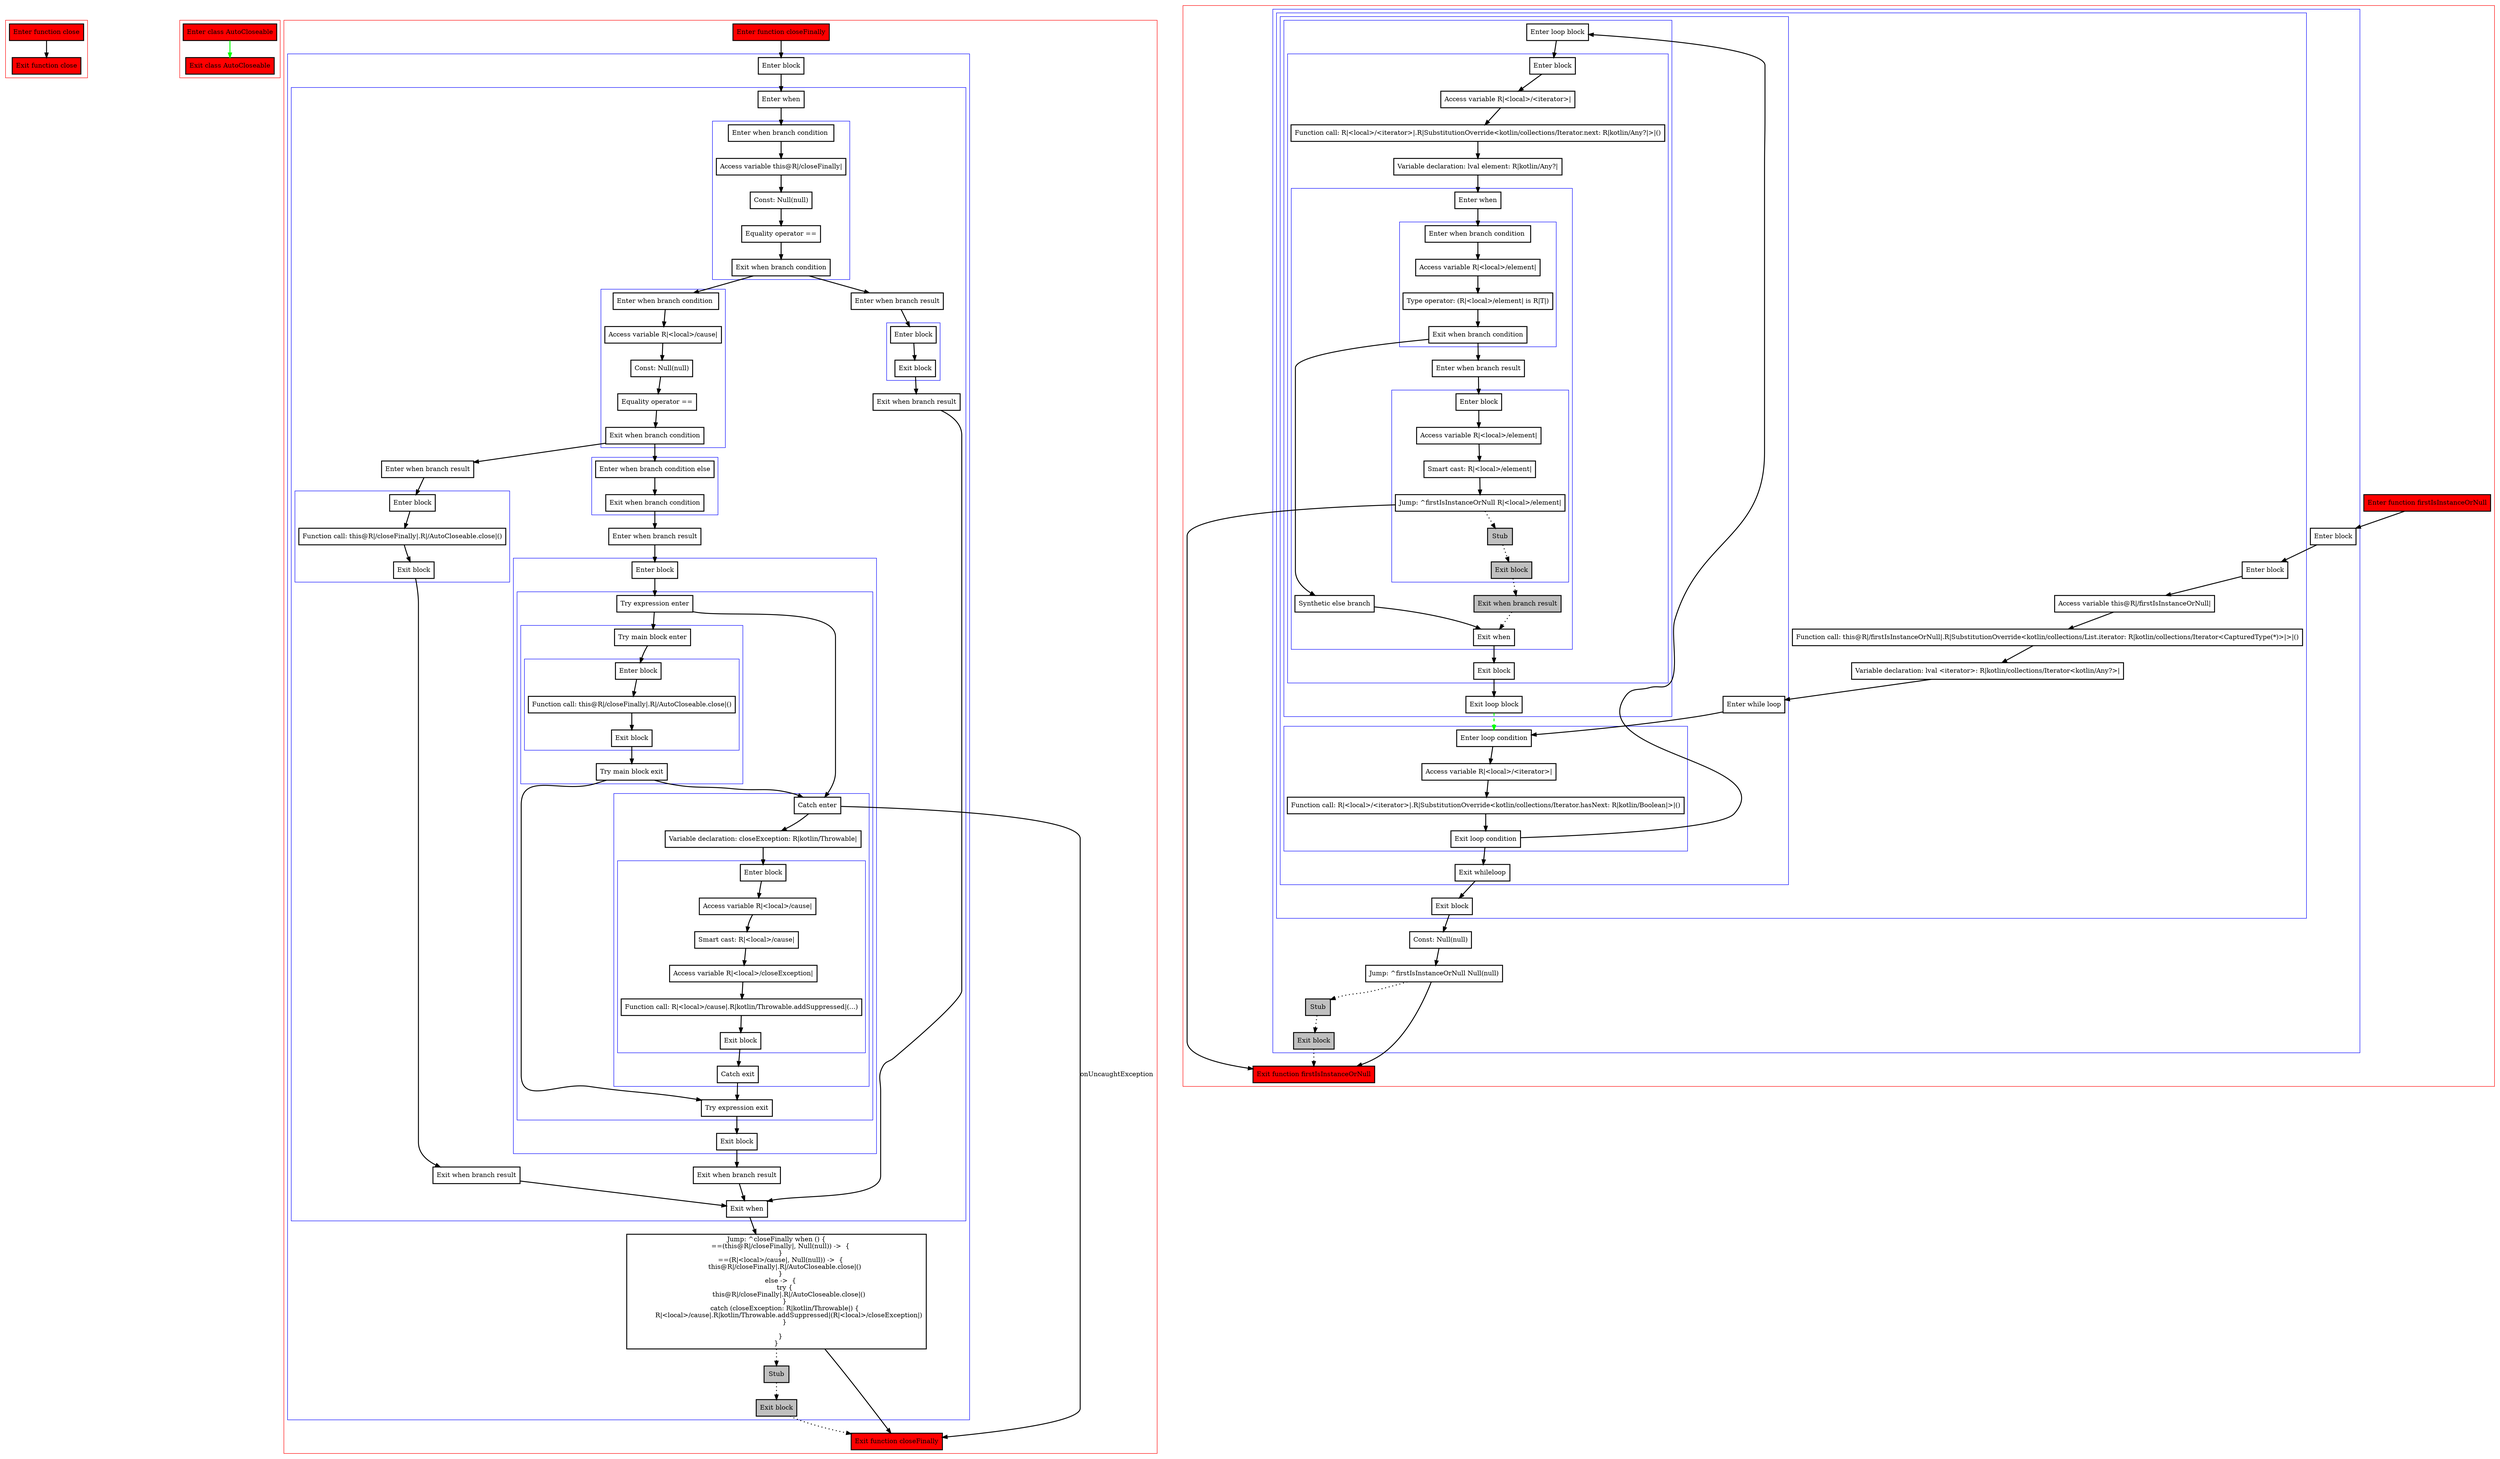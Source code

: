 digraph complex_kt {
    graph [nodesep=3]
    node [shape=box penwidth=2]
    edge [penwidth=2]

    subgraph cluster_0 {
        color=red
        0 [label="Enter function close" style="filled" fillcolor=red];
        1 [label="Exit function close" style="filled" fillcolor=red];
    }
    0 -> {1};

    subgraph cluster_1 {
        color=red
        2 [label="Enter class AutoCloseable" style="filled" fillcolor=red];
        3 [label="Exit class AutoCloseable" style="filled" fillcolor=red];
    }
    2 -> {3} [color=green];

    subgraph cluster_2 {
        color=red
        4 [label="Enter function closeFinally" style="filled" fillcolor=red];
        subgraph cluster_3 {
            color=blue
            5 [label="Enter block"];
            subgraph cluster_4 {
                color=blue
                6 [label="Enter when"];
                subgraph cluster_5 {
                    color=blue
                    7 [label="Enter when branch condition "];
                    8 [label="Access variable this@R|/closeFinally|"];
                    9 [label="Const: Null(null)"];
                    10 [label="Equality operator =="];
                    11 [label="Exit when branch condition"];
                }
                subgraph cluster_6 {
                    color=blue
                    12 [label="Enter when branch condition "];
                    13 [label="Access variable R|<local>/cause|"];
                    14 [label="Const: Null(null)"];
                    15 [label="Equality operator =="];
                    16 [label="Exit when branch condition"];
                }
                subgraph cluster_7 {
                    color=blue
                    17 [label="Enter when branch condition else"];
                    18 [label="Exit when branch condition"];
                }
                19 [label="Enter when branch result"];
                subgraph cluster_8 {
                    color=blue
                    20 [label="Enter block"];
                    subgraph cluster_9 {
                        color=blue
                        21 [label="Try expression enter"];
                        subgraph cluster_10 {
                            color=blue
                            22 [label="Try main block enter"];
                            subgraph cluster_11 {
                                color=blue
                                23 [label="Enter block"];
                                24 [label="Function call: this@R|/closeFinally|.R|/AutoCloseable.close|()"];
                                25 [label="Exit block"];
                            }
                            26 [label="Try main block exit"];
                        }
                        subgraph cluster_12 {
                            color=blue
                            27 [label="Catch enter"];
                            28 [label="Variable declaration: closeException: R|kotlin/Throwable|"];
                            subgraph cluster_13 {
                                color=blue
                                29 [label="Enter block"];
                                30 [label="Access variable R|<local>/cause|"];
                                31 [label="Smart cast: R|<local>/cause|"];
                                32 [label="Access variable R|<local>/closeException|"];
                                33 [label="Function call: R|<local>/cause|.R|kotlin/Throwable.addSuppressed|(...)"];
                                34 [label="Exit block"];
                            }
                            35 [label="Catch exit"];
                        }
                        36 [label="Try expression exit"];
                    }
                    37 [label="Exit block"];
                }
                38 [label="Exit when branch result"];
                39 [label="Enter when branch result"];
                subgraph cluster_14 {
                    color=blue
                    40 [label="Enter block"];
                    41 [label="Function call: this@R|/closeFinally|.R|/AutoCloseable.close|()"];
                    42 [label="Exit block"];
                }
                43 [label="Exit when branch result"];
                44 [label="Enter when branch result"];
                subgraph cluster_15 {
                    color=blue
                    45 [label="Enter block"];
                    46 [label="Exit block"];
                }
                47 [label="Exit when branch result"];
                48 [label="Exit when"];
            }
            49 [label="Jump: ^closeFinally when () {
    ==(this@R|/closeFinally|, Null(null)) ->  {
    }
    ==(R|<local>/cause|, Null(null)) ->  {
        this@R|/closeFinally|.R|/AutoCloseable.close|()
    }
    else ->  {
        try {
            this@R|/closeFinally|.R|/AutoCloseable.close|()
        }
        catch (closeException: R|kotlin/Throwable|) {
            R|<local>/cause|.R|kotlin/Throwable.addSuppressed|(R|<local>/closeException|)
        }

    }
}
"];
            50 [label="Stub" style="filled" fillcolor=gray];
            51 [label="Exit block" style="filled" fillcolor=gray];
        }
        52 [label="Exit function closeFinally" style="filled" fillcolor=red];
    }
    4 -> {5};
    5 -> {6};
    6 -> {7};
    7 -> {8};
    8 -> {9};
    9 -> {10};
    10 -> {11};
    11 -> {44 12};
    12 -> {13};
    13 -> {14};
    14 -> {15};
    15 -> {16};
    16 -> {39 17};
    17 -> {18};
    18 -> {19};
    19 -> {20};
    20 -> {21};
    21 -> {22 27};
    22 -> {23};
    23 -> {24};
    24 -> {25};
    25 -> {26};
    26 -> {36 27};
    27 -> {28};
    27 -> {52}    [label=onUncaughtException];
    28 -> {29};
    29 -> {30};
    30 -> {31};
    31 -> {32};
    32 -> {33};
    33 -> {34};
    34 -> {35};
    35 -> {36};
    36 -> {37};
    37 -> {38};
    38 -> {48};
    39 -> {40};
    40 -> {41};
    41 -> {42};
    42 -> {43};
    43 -> {48};
    44 -> {45};
    45 -> {46};
    46 -> {47};
    47 -> {48};
    48 -> {49};
    49 -> {52};
    49 -> {50} [style=dotted];
    50 -> {51} [style=dotted];
    51 -> {52} [style=dotted];

    subgraph cluster_16 {
        color=red
        53 [label="Enter function firstIsInstanceOrNull" style="filled" fillcolor=red];
        subgraph cluster_17 {
            color=blue
            54 [label="Enter block"];
            subgraph cluster_18 {
                color=blue
                55 [label="Enter block"];
                56 [label="Access variable this@R|/firstIsInstanceOrNull|"];
                57 [label="Function call: this@R|/firstIsInstanceOrNull|.R|SubstitutionOverride<kotlin/collections/List.iterator: R|kotlin/collections/Iterator<CapturedType(*)>|>|()"];
                58 [label="Variable declaration: lval <iterator>: R|kotlin/collections/Iterator<kotlin/Any?>|"];
                subgraph cluster_19 {
                    color=blue
                    59 [label="Enter while loop"];
                    subgraph cluster_20 {
                        color=blue
                        60 [label="Enter loop condition"];
                        61 [label="Access variable R|<local>/<iterator>|"];
                        62 [label="Function call: R|<local>/<iterator>|.R|SubstitutionOverride<kotlin/collections/Iterator.hasNext: R|kotlin/Boolean|>|()"];
                        63 [label="Exit loop condition"];
                    }
                    subgraph cluster_21 {
                        color=blue
                        64 [label="Enter loop block"];
                        subgraph cluster_22 {
                            color=blue
                            65 [label="Enter block"];
                            66 [label="Access variable R|<local>/<iterator>|"];
                            67 [label="Function call: R|<local>/<iterator>|.R|SubstitutionOverride<kotlin/collections/Iterator.next: R|kotlin/Any?|>|()"];
                            68 [label="Variable declaration: lval element: R|kotlin/Any?|"];
                            subgraph cluster_23 {
                                color=blue
                                69 [label="Enter when"];
                                subgraph cluster_24 {
                                    color=blue
                                    70 [label="Enter when branch condition "];
                                    71 [label="Access variable R|<local>/element|"];
                                    72 [label="Type operator: (R|<local>/element| is R|T|)"];
                                    73 [label="Exit when branch condition"];
                                }
                                74 [label="Synthetic else branch"];
                                75 [label="Enter when branch result"];
                                subgraph cluster_25 {
                                    color=blue
                                    76 [label="Enter block"];
                                    77 [label="Access variable R|<local>/element|"];
                                    78 [label="Smart cast: R|<local>/element|"];
                                    79 [label="Jump: ^firstIsInstanceOrNull R|<local>/element|"];
                                    80 [label="Stub" style="filled" fillcolor=gray];
                                    81 [label="Exit block" style="filled" fillcolor=gray];
                                }
                                82 [label="Exit when branch result" style="filled" fillcolor=gray];
                                83 [label="Exit when"];
                            }
                            84 [label="Exit block"];
                        }
                        85 [label="Exit loop block"];
                    }
                    86 [label="Exit whileloop"];
                }
                87 [label="Exit block"];
            }
            88 [label="Const: Null(null)"];
            89 [label="Jump: ^firstIsInstanceOrNull Null(null)"];
            90 [label="Stub" style="filled" fillcolor=gray];
            91 [label="Exit block" style="filled" fillcolor=gray];
        }
        92 [label="Exit function firstIsInstanceOrNull" style="filled" fillcolor=red];
    }
    53 -> {54};
    54 -> {55};
    55 -> {56};
    56 -> {57};
    57 -> {58};
    58 -> {59};
    59 -> {60};
    60 -> {61};
    61 -> {62};
    62 -> {63};
    63 -> {86 64};
    64 -> {65};
    65 -> {66};
    66 -> {67};
    67 -> {68};
    68 -> {69};
    69 -> {70};
    70 -> {71};
    71 -> {72};
    72 -> {73};
    73 -> {75 74};
    74 -> {83};
    75 -> {76};
    76 -> {77};
    77 -> {78};
    78 -> {79};
    79 -> {92};
    79 -> {80} [style=dotted];
    80 -> {81} [style=dotted];
    81 -> {82} [style=dotted];
    82 -> {83} [style=dotted];
    83 -> {84};
    84 -> {85};
    85 -> {60} [color=green style=dashed];
    86 -> {87};
    87 -> {88};
    88 -> {89};
    89 -> {92};
    89 -> {90} [style=dotted];
    90 -> {91} [style=dotted];
    91 -> {92} [style=dotted];

}
